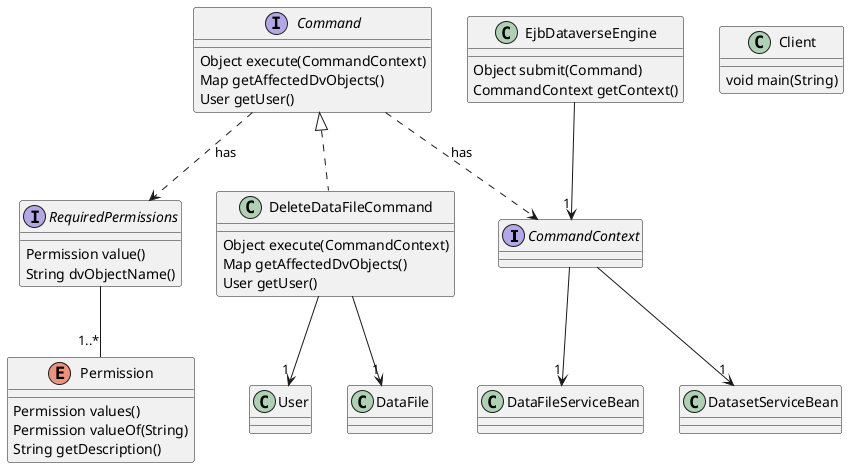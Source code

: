 @startuml

' definitions
' -----------

' package "com.greptilian.javaone2014bof5619.dataverse"
interface CommandContext
class DatasetServiceBean
enum Permission
class DataFile
interface RequiredPermissions
interface Command
class EjbDataverseEngine
class Client
class DeleteDataFileCommand
class DataFileServiceBean
class User
' end package

CommandContext  --> "1" DatasetServiceBean
CommandContext  --> "1" DataFileServiceBean
RequiredPermissions  -- "1..*" Permission
Command  ..>  RequiredPermissions:has
Command  ..>  CommandContext:has
' content
' -------

' Command:
Command : Object execute(CommandContext)
Command : Map getAffectedDvObjects()
Command : User getUser()

' RequiredPermissions:
RequiredPermissions : Permission value()
RequiredPermissions : String dvObjectName()

' Permission:
Permission : Permission values()
Permission : Permission valueOf(String)
Permission : String getDescription()

' User:

' DataFileServiceBean:

' DatasetServiceBean:

' Client:
Client : void main(String)

' CommandContext:

' EjbDataverseEngine:
EjbDataverseEngine --> "1" CommandContext
EjbDataverseEngine : Object submit(Command)
EjbDataverseEngine : CommandContext getContext()

' DataFile:

' DeleteDataFileCommand:
Command <|.. DeleteDataFileCommand
DeleteDataFileCommand --> "1" User
DeleteDataFileCommand --> "1" DataFile
DeleteDataFileCommand : Object execute(CommandContext)
DeleteDataFileCommand : Map getAffectedDvObjects()
DeleteDataFileCommand : User getUser()

@enduml
